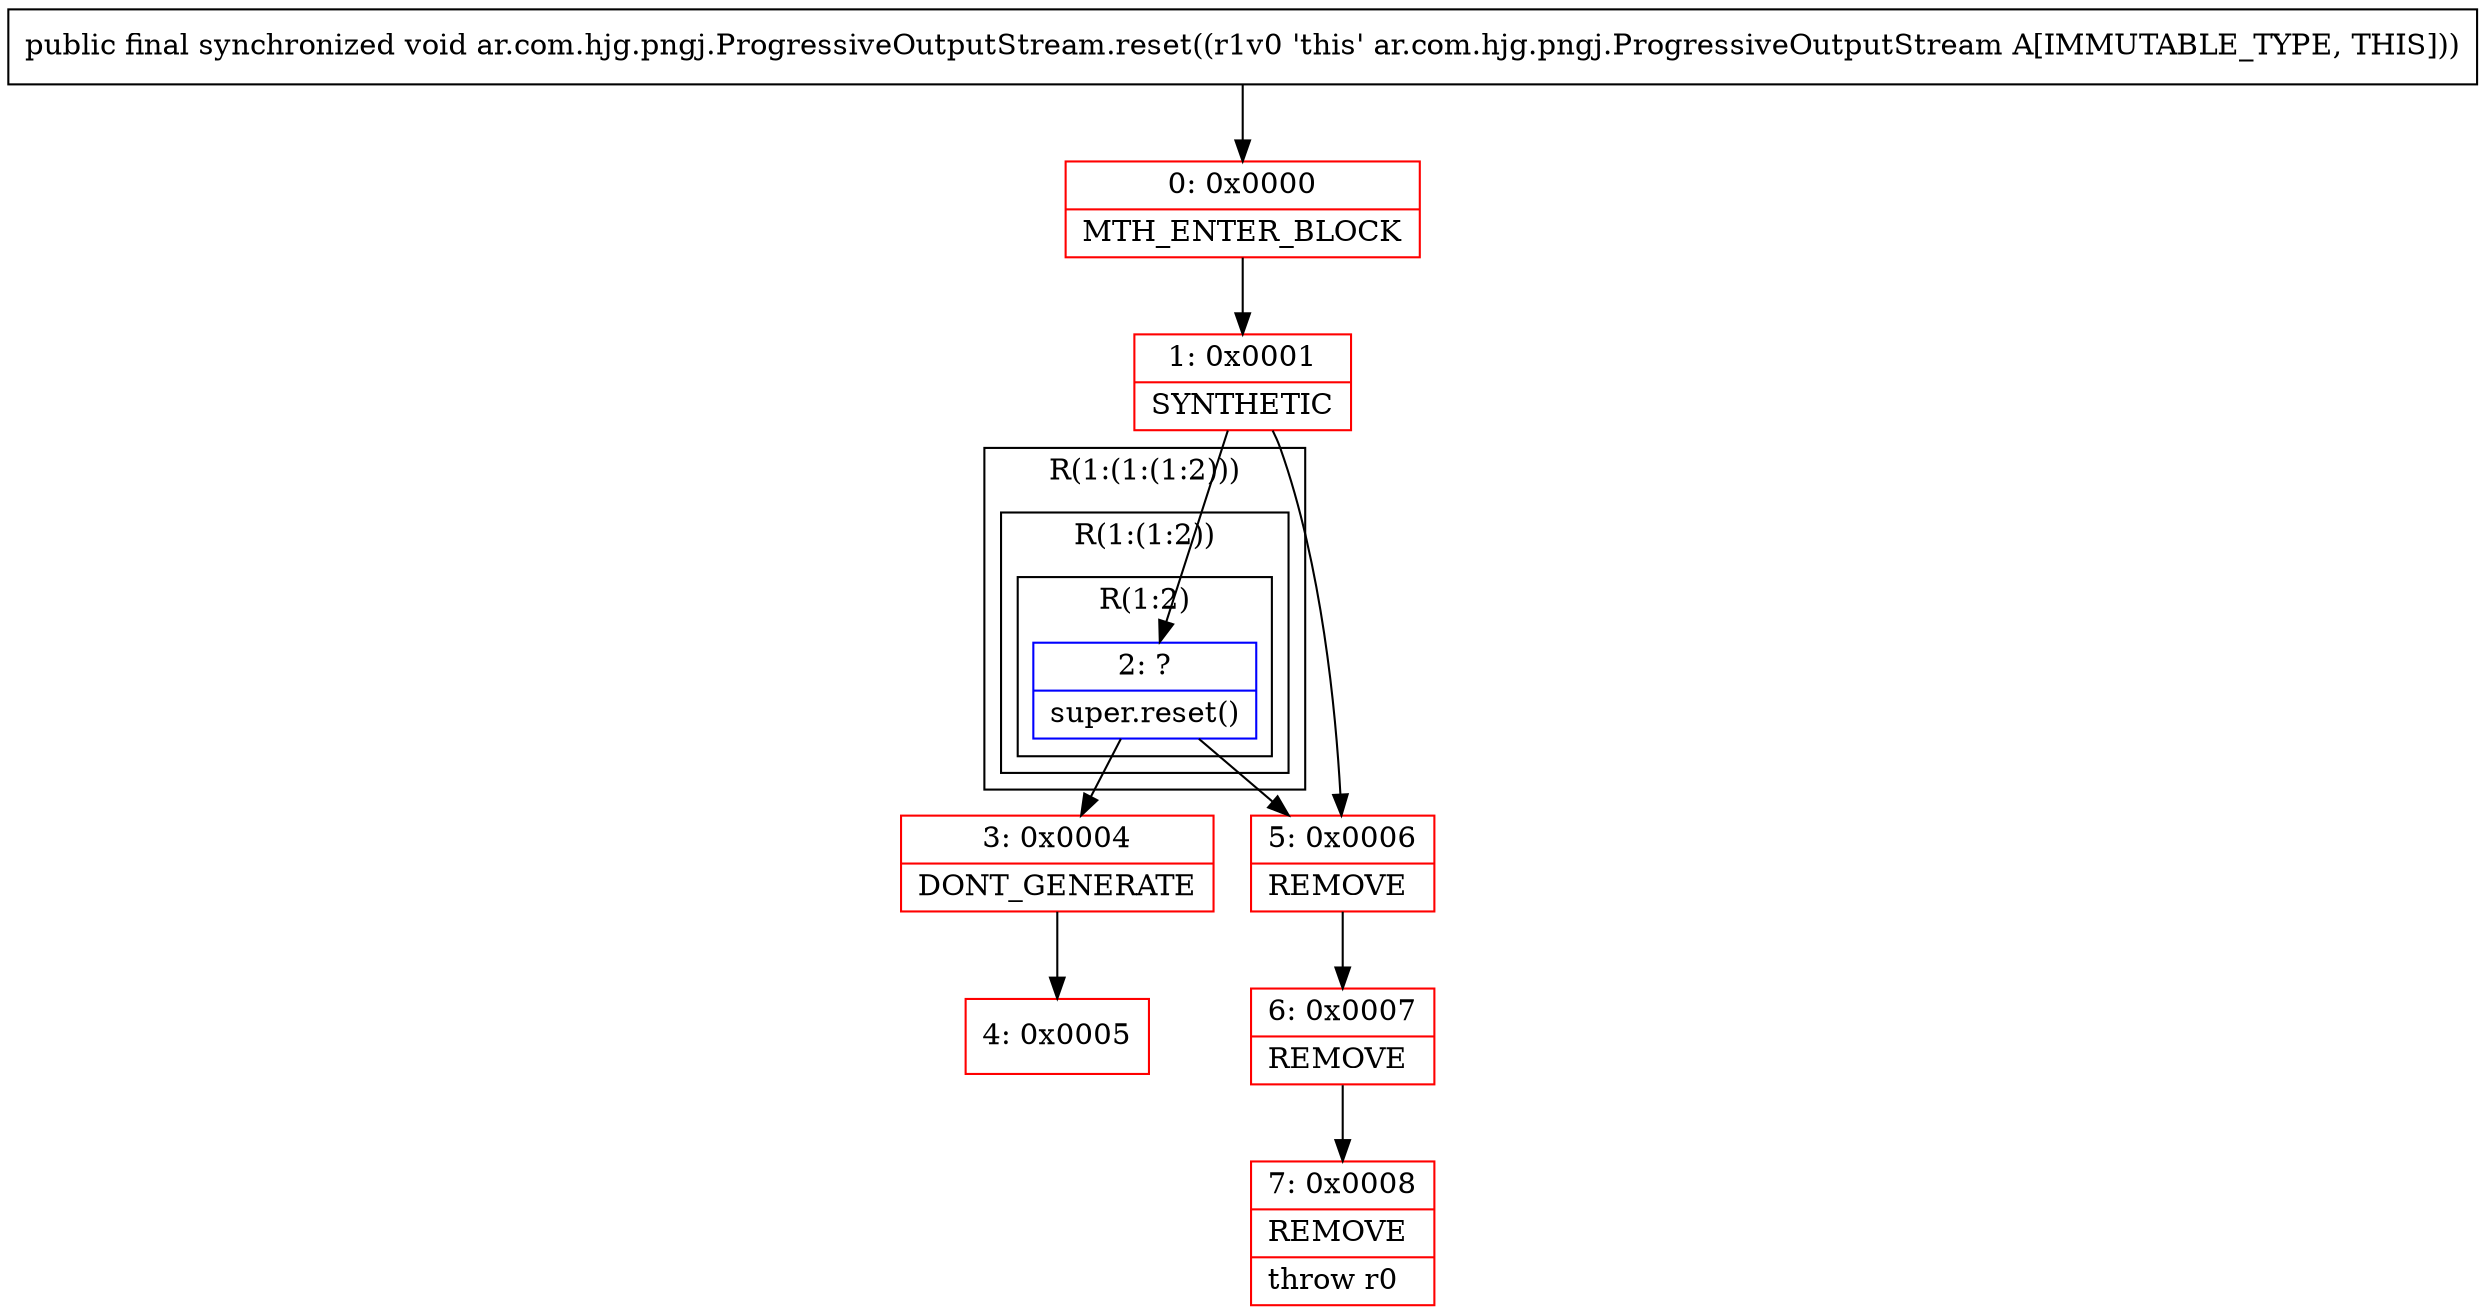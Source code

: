 digraph "CFG forar.com.hjg.pngj.ProgressiveOutputStream.reset()V" {
subgraph cluster_Region_1179492296 {
label = "R(1:(1:(1:2)))";
node [shape=record,color=blue];
subgraph cluster_Region_1254790797 {
label = "R(1:(1:2))";
node [shape=record,color=blue];
subgraph cluster_Region_1401690533 {
label = "R(1:2)";
node [shape=record,color=blue];
Node_2 [shape=record,label="{2\:\ ?|super.reset()\l}"];
}
}
}
Node_0 [shape=record,color=red,label="{0\:\ 0x0000|MTH_ENTER_BLOCK\l}"];
Node_1 [shape=record,color=red,label="{1\:\ 0x0001|SYNTHETIC\l}"];
Node_3 [shape=record,color=red,label="{3\:\ 0x0004|DONT_GENERATE\l}"];
Node_4 [shape=record,color=red,label="{4\:\ 0x0005}"];
Node_5 [shape=record,color=red,label="{5\:\ 0x0006|REMOVE\l}"];
Node_6 [shape=record,color=red,label="{6\:\ 0x0007|REMOVE\l}"];
Node_7 [shape=record,color=red,label="{7\:\ 0x0008|REMOVE\l|throw r0\l}"];
MethodNode[shape=record,label="{public final synchronized void ar.com.hjg.pngj.ProgressiveOutputStream.reset((r1v0 'this' ar.com.hjg.pngj.ProgressiveOutputStream A[IMMUTABLE_TYPE, THIS])) }"];
MethodNode -> Node_0;
Node_2 -> Node_3;
Node_2 -> Node_5;
Node_0 -> Node_1;
Node_1 -> Node_2;
Node_1 -> Node_5;
Node_3 -> Node_4;
Node_5 -> Node_6;
Node_6 -> Node_7;
}

